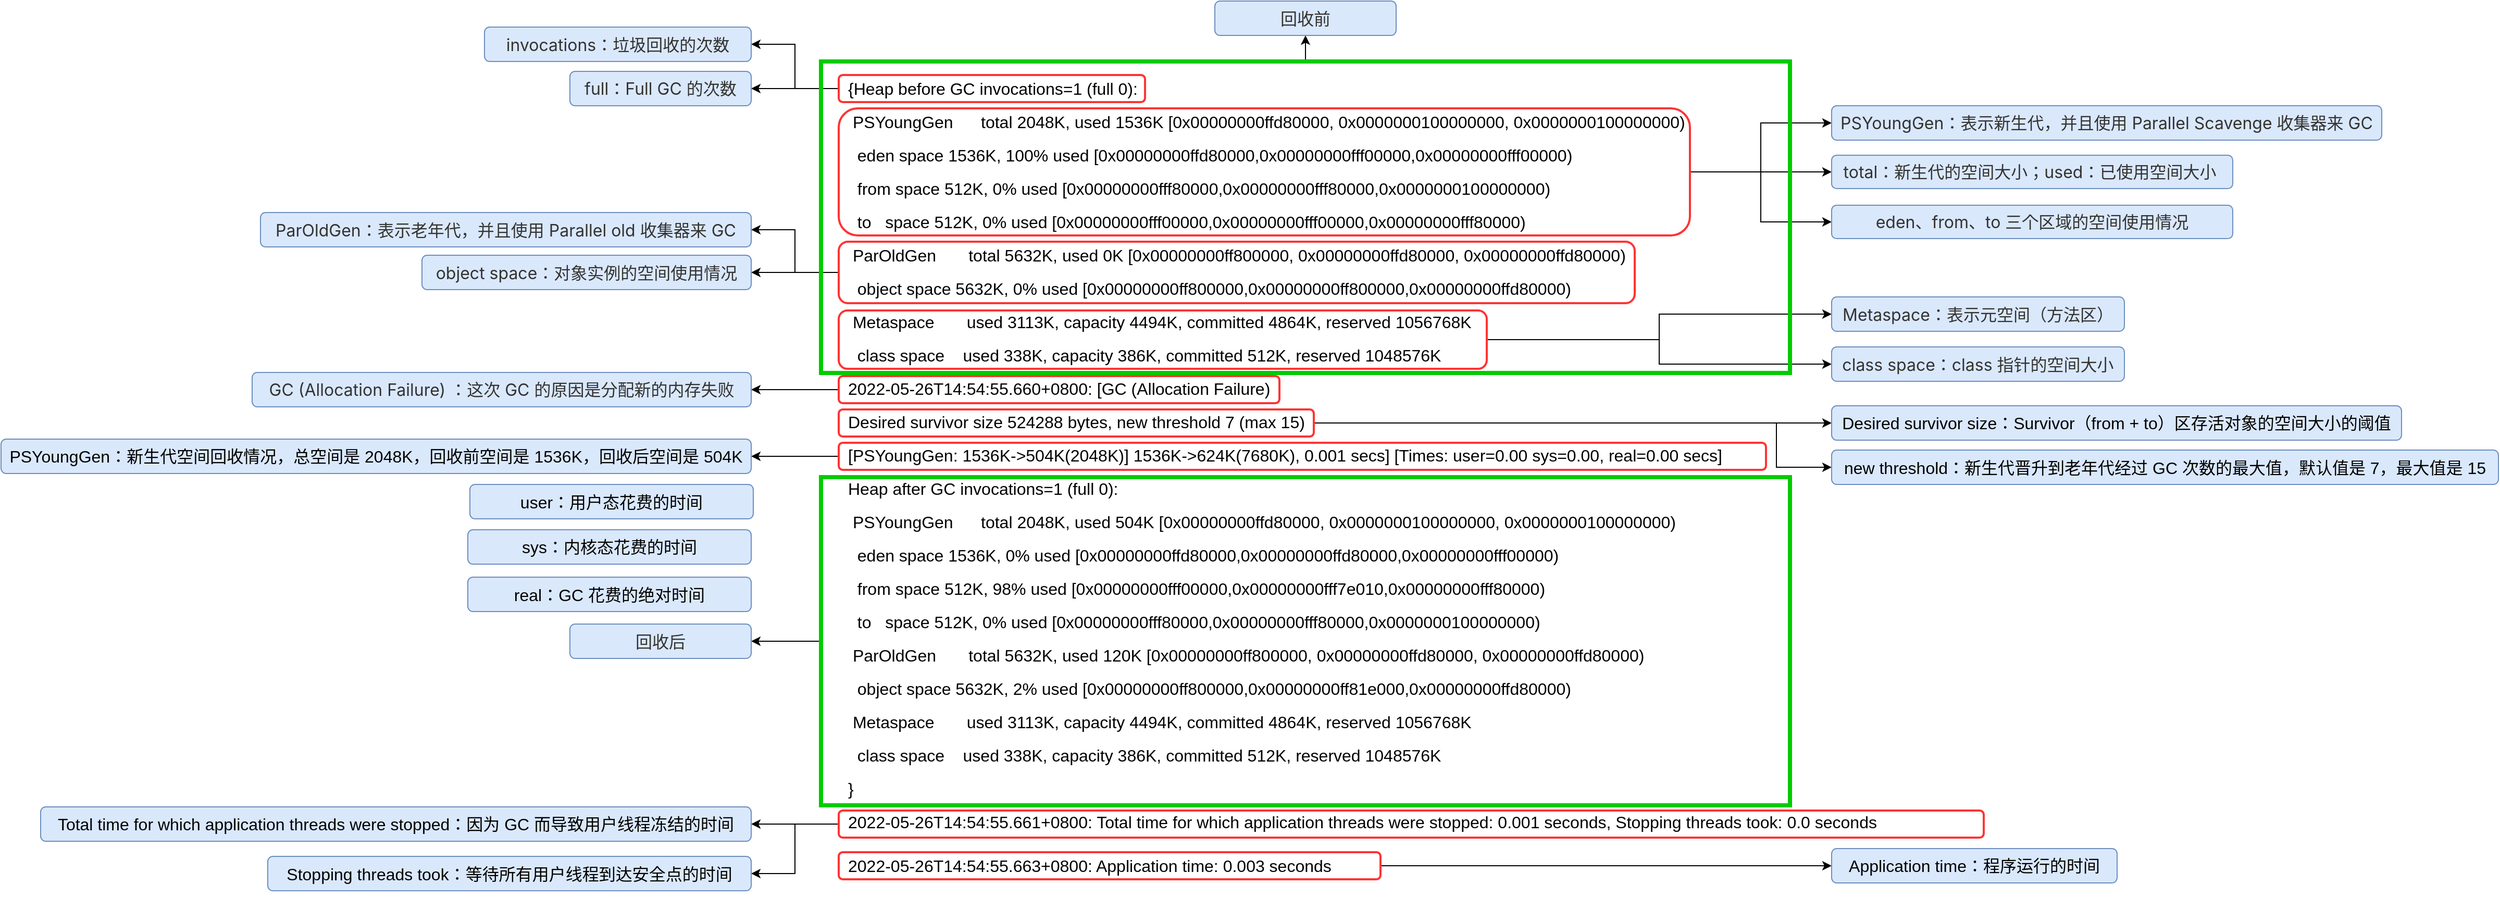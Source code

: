 <mxfile version="18.1.2" type="github">
  <diagram id="NlRJxYW8UpilXBL_nWnW" name="Page-1">
    <mxGraphModel dx="2130" dy="727" grid="0" gridSize="10" guides="1" tooltips="1" connect="1" arrows="1" fold="1" page="1" pageScale="1" pageWidth="827" pageHeight="1169" math="0" shadow="0">
      <root>
        <mxCell id="0" />
        <mxCell id="1" parent="0" />
        <mxCell id="u_Nbogl8nR4eLy22-XEc-72" style="edgeStyle=orthogonalEdgeStyle;rounded=0;orthogonalLoop=1;jettySize=auto;html=1;fontSize=16;" edge="1" parent="1" source="u_Nbogl8nR4eLy22-XEc-67" target="u_Nbogl8nR4eLy22-XEc-71">
          <mxGeometry relative="1" as="geometry" />
        </mxCell>
        <mxCell id="u_Nbogl8nR4eLy22-XEc-3" value="&lt;p style=&quot;line-height: 2;&quot;&gt;&lt;span style=&quot;background-color: initial;&quot;&gt;{Heap before GC invocations=1 (full 0):&lt;/span&gt;&lt;br&gt;&lt;span style=&quot;background-color: initial;&quot;&gt;&amp;nbsp;PSYoungGen&amp;nbsp; &amp;nbsp; &amp;nbsp; total 2048K, used 1536K [0x00000000ffd80000, 0x0000000100000000, 0x0000000100000000)&lt;/span&gt;&lt;br&gt;&lt;span style=&quot;background-color: initial;&quot;&gt;&amp;nbsp; eden space 1536K, 100% used [0x00000000ffd80000,0x00000000fff00000,0x00000000fff00000)&lt;/span&gt;&lt;br&gt;&lt;span style=&quot;background-color: initial;&quot;&gt;&amp;nbsp; from space 512K, 0% used [0x00000000fff80000,0x00000000fff80000,0x0000000100000000)&lt;/span&gt;&lt;br&gt;&lt;span style=&quot;background-color: initial;&quot;&gt;&amp;nbsp; to&amp;nbsp; &amp;nbsp;space 512K, 0% used [0x00000000fff00000,0x00000000fff00000,0x00000000fff80000)&lt;/span&gt;&lt;br&gt;&lt;span style=&quot;background-color: initial;&quot;&gt;&amp;nbsp;ParOldGen&amp;nbsp; &amp;nbsp; &amp;nbsp; &amp;nbsp;total 5632K, used 0K [0x00000000ff800000, 0x00000000ffd80000, 0x00000000ffd80000)&lt;/span&gt;&lt;br&gt;&lt;span style=&quot;background-color: initial;&quot;&gt;&amp;nbsp; object space 5632K, 0% used [0x00000000ff800000,0x00000000ff800000,0x00000000ffd80000)&lt;/span&gt;&lt;br&gt;&lt;span style=&quot;background-color: initial;&quot;&gt;&amp;nbsp;Metaspace&amp;nbsp; &amp;nbsp; &amp;nbsp; &amp;nbsp;used 3113K, capacity 4494K, committed 4864K, reserved 1056768K&lt;/span&gt;&lt;br&gt;&lt;span style=&quot;background-color: initial;&quot;&gt;&amp;nbsp; class space&amp;nbsp; &amp;nbsp; used 338K, capacity 386K, committed 512K, reserved 1048576K&lt;/span&gt;&lt;br&gt;&lt;span style=&quot;background-color: initial;&quot;&gt;2022-05-26T14:54:55.660+0800: [GC (Allocation Failure)&amp;nbsp;&lt;/span&gt;&lt;br&gt;&lt;span style=&quot;background-color: initial;&quot;&gt;Desired survivor size 524288 bytes, new threshold 7 (max 15)&lt;/span&gt;&lt;br&gt;&lt;span style=&quot;background-color: initial;&quot;&gt;[PSYoungGen: 1536K-&amp;gt;504K(2048K)] 1536K-&amp;gt;624K(7680K), 0.001 secs] [Times: user=0.00 sys=0.00, real=0.00 secs]&amp;nbsp;&lt;/span&gt;&lt;br&gt;&lt;span style=&quot;background-color: initial;&quot;&gt;Heap after GC invocations=1 (full 0):&lt;/span&gt;&lt;br&gt;&lt;span style=&quot;background-color: initial;&quot;&gt;&amp;nbsp;PSYoungGen&amp;nbsp; &amp;nbsp; &amp;nbsp; total 2048K, used 504K [0x00000000ffd80000, 0x0000000100000000, 0x0000000100000000)&lt;/span&gt;&lt;br&gt;&lt;span style=&quot;background-color: initial;&quot;&gt;&amp;nbsp; eden space 1536K, 0% used [0x00000000ffd80000,0x00000000ffd80000,0x00000000fff00000)&lt;/span&gt;&lt;br&gt;&lt;span style=&quot;background-color: initial;&quot;&gt;&amp;nbsp; from space 512K, 98% used [0x00000000fff00000,0x00000000fff7e010,0x00000000fff80000)&lt;/span&gt;&lt;br&gt;&lt;span style=&quot;background-color: initial;&quot;&gt;&amp;nbsp; to&amp;nbsp; &amp;nbsp;space 512K, 0% used [0x00000000fff80000,0x00000000fff80000,0x0000000100000000)&lt;/span&gt;&lt;br&gt;&lt;span style=&quot;background-color: initial;&quot;&gt;&amp;nbsp;ParOldGen&amp;nbsp; &amp;nbsp; &amp;nbsp; &amp;nbsp;total 5632K, used 120K [0x00000000ff800000, 0x00000000ffd80000, 0x00000000ffd80000)&lt;/span&gt;&lt;br&gt;&lt;span style=&quot;background-color: initial;&quot;&gt;&amp;nbsp; object space 5632K, 2% used [0x00000000ff800000,0x00000000ff81e000,0x00000000ffd80000)&lt;/span&gt;&lt;br&gt;&lt;span style=&quot;background-color: initial;&quot;&gt;&amp;nbsp;Metaspace&amp;nbsp; &amp;nbsp; &amp;nbsp; &amp;nbsp;used 3113K, capacity 4494K, committed 4864K, reserved 1056768K&lt;/span&gt;&lt;br&gt;&lt;span style=&quot;background-color: initial;&quot;&gt;&amp;nbsp; class space&amp;nbsp; &amp;nbsp; used 338K, capacity 386K, committed 512K, reserved 1048576K&lt;/span&gt;&lt;br&gt;&lt;span style=&quot;background-color: initial;&quot;&gt;}&lt;/span&gt;&lt;br&gt;&lt;span style=&quot;background-color: initial;&quot;&gt;2022-05-26T14:54:55.661+0800: Total time for which application threads were stopped: 0.001 seconds, Stopping threads took: 0.0 seconds&lt;/span&gt;&lt;br&gt;&lt;/p&gt;&lt;div style=&quot;&quot;&gt;&lt;font style=&quot;font-size: 16px;&quot;&gt;2022-05-26T14:54:55.663+0800: Application time: 0.003 seconds&lt;/font&gt;&lt;/div&gt;&lt;p&gt;&lt;/p&gt;" style="text;html=1;align=left;verticalAlign=middle;resizable=0;points=[];autosize=1;strokeColor=none;fillColor=none;fontSize=16;" vertex="1" parent="1">
          <mxGeometry x="181" y="93" width="1090" height="810" as="geometry" />
        </mxCell>
        <mxCell id="u_Nbogl8nR4eLy22-XEc-8" style="edgeStyle=orthogonalEdgeStyle;rounded=0;orthogonalLoop=1;jettySize=auto;html=1;entryX=1;entryY=0.5;entryDx=0;entryDy=0;fontSize=16;" edge="1" parent="1" source="u_Nbogl8nR4eLy22-XEc-6" target="u_Nbogl8nR4eLy22-XEc-7">
          <mxGeometry relative="1" as="geometry" />
        </mxCell>
        <mxCell id="u_Nbogl8nR4eLy22-XEc-10" value="" style="edgeStyle=orthogonalEdgeStyle;rounded=0;orthogonalLoop=1;jettySize=auto;html=1;fontSize=16;entryX=1;entryY=0.5;entryDx=0;entryDy=0;" edge="1" parent="1" source="u_Nbogl8nR4eLy22-XEc-6" target="u_Nbogl8nR4eLy22-XEc-9">
          <mxGeometry relative="1" as="geometry" />
        </mxCell>
        <mxCell id="u_Nbogl8nR4eLy22-XEc-6" value="" style="rounded=1;whiteSpace=wrap;html=1;fontSize=16;fillColor=none;strokeWidth=2;strokeColor=#FF3333;" vertex="1" parent="1">
          <mxGeometry x="174" y="115" width="294" height="26" as="geometry" />
        </mxCell>
        <mxCell id="u_Nbogl8nR4eLy22-XEc-7" value="&lt;div style=&quot;text-align: start;&quot;&gt;&lt;span style=&quot;background-color: initial;&quot;&gt;&lt;font face=&quot;-apple-system, system-ui, Segoe UI, Roboto, Ubuntu, Cantarell, Noto Sans, sans-serif, BlinkMacSystemFont, Helvetica Neue, PingFang SC, Hiragino Sans GB, Microsoft YaHei, Arial&quot; color=&quot;#333333&quot;&gt;invocations：垃圾回收的次数&lt;/font&gt;&lt;/span&gt;&lt;/div&gt;" style="rounded=1;whiteSpace=wrap;html=1;fontSize=16;strokeColor=#6c8ebf;strokeWidth=1;fillColor=#dae8fc;" vertex="1" parent="1">
          <mxGeometry x="-166" y="69" width="256" height="33" as="geometry" />
        </mxCell>
        <mxCell id="u_Nbogl8nR4eLy22-XEc-9" value="&lt;div style=&quot;text-align: start;&quot;&gt;&lt;span style=&quot;background-color: initial;&quot;&gt;&lt;font face=&quot;-apple-system, system-ui, Segoe UI, Roboto, Ubuntu, Cantarell, Noto Sans, sans-serif, BlinkMacSystemFont, Helvetica Neue, PingFang SC, Hiragino Sans GB, Microsoft YaHei, Arial&quot; color=&quot;#333333&quot;&gt;full：Full GC 的次数&lt;/font&gt;&lt;/span&gt;&lt;/div&gt;" style="rounded=1;whiteSpace=wrap;html=1;fontSize=16;strokeColor=#6c8ebf;strokeWidth=1;fillColor=#dae8fc;" vertex="1" parent="1">
          <mxGeometry x="-84" y="111.5" width="174" height="33" as="geometry" />
        </mxCell>
        <mxCell id="u_Nbogl8nR4eLy22-XEc-41" style="edgeStyle=orthogonalEdgeStyle;rounded=0;orthogonalLoop=1;jettySize=auto;html=1;fontSize=16;" edge="1" parent="1" source="u_Nbogl8nR4eLy22-XEc-11" target="u_Nbogl8nR4eLy22-XEc-39">
          <mxGeometry relative="1" as="geometry" />
        </mxCell>
        <mxCell id="u_Nbogl8nR4eLy22-XEc-42" style="edgeStyle=orthogonalEdgeStyle;rounded=0;orthogonalLoop=1;jettySize=auto;html=1;fontSize=16;" edge="1" parent="1" source="u_Nbogl8nR4eLy22-XEc-11" target="u_Nbogl8nR4eLy22-XEc-38">
          <mxGeometry relative="1" as="geometry" />
        </mxCell>
        <mxCell id="u_Nbogl8nR4eLy22-XEc-43" style="edgeStyle=orthogonalEdgeStyle;rounded=0;orthogonalLoop=1;jettySize=auto;html=1;fontSize=16;" edge="1" parent="1" source="u_Nbogl8nR4eLy22-XEc-11" target="u_Nbogl8nR4eLy22-XEc-40">
          <mxGeometry relative="1" as="geometry" />
        </mxCell>
        <mxCell id="u_Nbogl8nR4eLy22-XEc-11" value="" style="rounded=1;whiteSpace=wrap;html=1;fontSize=16;fillColor=none;strokeWidth=2;strokeColor=#FF3333;" vertex="1" parent="1">
          <mxGeometry x="174" y="147" width="817" height="122" as="geometry" />
        </mxCell>
        <mxCell id="u_Nbogl8nR4eLy22-XEc-25" style="edgeStyle=orthogonalEdgeStyle;rounded=0;orthogonalLoop=1;jettySize=auto;html=1;fontSize=16;" edge="1" parent="1" source="u_Nbogl8nR4eLy22-XEc-19" target="u_Nbogl8nR4eLy22-XEc-24">
          <mxGeometry relative="1" as="geometry" />
        </mxCell>
        <mxCell id="u_Nbogl8nR4eLy22-XEc-27" style="edgeStyle=orthogonalEdgeStyle;rounded=0;orthogonalLoop=1;jettySize=auto;html=1;fontSize=16;" edge="1" parent="1" source="u_Nbogl8nR4eLy22-XEc-19" target="u_Nbogl8nR4eLy22-XEc-26">
          <mxGeometry relative="1" as="geometry" />
        </mxCell>
        <mxCell id="u_Nbogl8nR4eLy22-XEc-19" value="" style="rounded=1;whiteSpace=wrap;html=1;fontSize=16;fillColor=none;strokeWidth=2;strokeColor=#FF3333;" vertex="1" parent="1">
          <mxGeometry x="174" y="275" width="764" height="59" as="geometry" />
        </mxCell>
        <mxCell id="u_Nbogl8nR4eLy22-XEc-48" style="edgeStyle=orthogonalEdgeStyle;rounded=0;orthogonalLoop=1;jettySize=auto;html=1;fontSize=16;" edge="1" parent="1" source="u_Nbogl8nR4eLy22-XEc-20" target="u_Nbogl8nR4eLy22-XEc-44">
          <mxGeometry relative="1" as="geometry" />
        </mxCell>
        <mxCell id="u_Nbogl8nR4eLy22-XEc-49" style="edgeStyle=orthogonalEdgeStyle;rounded=0;orthogonalLoop=1;jettySize=auto;html=1;fontSize=16;" edge="1" parent="1" source="u_Nbogl8nR4eLy22-XEc-20" target="u_Nbogl8nR4eLy22-XEc-45">
          <mxGeometry relative="1" as="geometry" />
        </mxCell>
        <mxCell id="u_Nbogl8nR4eLy22-XEc-20" value="" style="rounded=1;whiteSpace=wrap;html=1;fontSize=16;fillColor=none;strokeWidth=2;strokeColor=#FF3333;" vertex="1" parent="1">
          <mxGeometry x="174" y="341" width="622" height="56" as="geometry" />
        </mxCell>
        <mxCell id="u_Nbogl8nR4eLy22-XEc-34" style="edgeStyle=orthogonalEdgeStyle;rounded=0;orthogonalLoop=1;jettySize=auto;html=1;entryX=1;entryY=0.5;entryDx=0;entryDy=0;fontSize=16;" edge="1" parent="1" source="u_Nbogl8nR4eLy22-XEc-21" target="u_Nbogl8nR4eLy22-XEc-28">
          <mxGeometry relative="1" as="geometry" />
        </mxCell>
        <mxCell id="u_Nbogl8nR4eLy22-XEc-21" value="" style="rounded=1;whiteSpace=wrap;html=1;fontSize=16;fillColor=none;strokeWidth=2;strokeColor=#FF3333;" vertex="1" parent="1">
          <mxGeometry x="174" y="404" width="423" height="26" as="geometry" />
        </mxCell>
        <mxCell id="u_Nbogl8nR4eLy22-XEc-52" style="edgeStyle=orthogonalEdgeStyle;rounded=0;orthogonalLoop=1;jettySize=auto;html=1;fontSize=16;entryX=0;entryY=0.5;entryDx=0;entryDy=0;" edge="1" parent="1" source="u_Nbogl8nR4eLy22-XEc-22" target="u_Nbogl8nR4eLy22-XEc-51">
          <mxGeometry relative="1" as="geometry">
            <Array as="points">
              <mxPoint x="1074" y="449" />
              <mxPoint x="1074" y="492" />
            </Array>
          </mxGeometry>
        </mxCell>
        <mxCell id="u_Nbogl8nR4eLy22-XEc-63" style="edgeStyle=orthogonalEdgeStyle;rounded=0;orthogonalLoop=1;jettySize=auto;html=1;fontSize=16;" edge="1" parent="1" source="u_Nbogl8nR4eLy22-XEc-22" target="u_Nbogl8nR4eLy22-XEc-62">
          <mxGeometry relative="1" as="geometry" />
        </mxCell>
        <mxCell id="u_Nbogl8nR4eLy22-XEc-22" value="" style="rounded=1;whiteSpace=wrap;html=1;fontSize=16;fillColor=none;strokeWidth=2;strokeColor=#FF3333;" vertex="1" parent="1">
          <mxGeometry x="174" y="436" width="456" height="26" as="geometry" />
        </mxCell>
        <mxCell id="u_Nbogl8nR4eLy22-XEc-54" style="edgeStyle=orthogonalEdgeStyle;rounded=0;orthogonalLoop=1;jettySize=auto;html=1;fontSize=16;" edge="1" parent="1" source="u_Nbogl8nR4eLy22-XEc-23" target="u_Nbogl8nR4eLy22-XEc-53">
          <mxGeometry relative="1" as="geometry" />
        </mxCell>
        <mxCell id="u_Nbogl8nR4eLy22-XEc-23" value="" style="rounded=1;whiteSpace=wrap;html=1;fontSize=16;fillColor=none;strokeWidth=2;strokeColor=#FF3333;" vertex="1" parent="1">
          <mxGeometry x="174" y="468" width="890" height="26" as="geometry" />
        </mxCell>
        <mxCell id="u_Nbogl8nR4eLy22-XEc-24" value="&lt;div style=&quot;text-align: start;&quot;&gt;&lt;span style=&quot;background-color: initial;&quot;&gt;&lt;font face=&quot;-apple-system, system-ui, Segoe UI, Roboto, Ubuntu, Cantarell, Noto Sans, sans-serif, BlinkMacSystemFont, Helvetica Neue, PingFang SC, Hiragino Sans GB, Microsoft YaHei, Arial&quot; color=&quot;#333333&quot;&gt;ParOldGen&lt;/font&gt;&lt;/span&gt;&lt;font style=&quot;background-color: initial;&quot; face=&quot;-apple-system, system-ui, Segoe UI, Roboto, Ubuntu, Cantarell, Noto Sans, sans-serif, BlinkMacSystemFont, Helvetica Neue, PingFang SC, Hiragino Sans GB, Microsoft YaHei, Arial&quot; color=&quot;#333333&quot;&gt;：表示老年代，&lt;/font&gt;&lt;span style=&quot;background-color: initial;&quot;&gt;&lt;font face=&quot;-apple-system, system-ui, Segoe UI, Roboto, Ubuntu, Cantarell, Noto Sans, sans-serif, BlinkMacSystemFont, Helvetica Neue, PingFang SC, Hiragino Sans GB, Microsoft YaHei, Arial&quot; color=&quot;#333333&quot;&gt;并且使用 Parallel old&amp;nbsp;收集器来 GC&lt;/font&gt;&lt;/span&gt;&lt;/div&gt;" style="rounded=1;whiteSpace=wrap;html=1;fontSize=16;strokeColor=#6c8ebf;strokeWidth=1;fillColor=#dae8fc;" vertex="1" parent="1">
          <mxGeometry x="-381" y="247" width="471" height="33" as="geometry" />
        </mxCell>
        <mxCell id="u_Nbogl8nR4eLy22-XEc-26" value="&lt;div style=&quot;text-align: start;&quot;&gt;&lt;font face=&quot;-apple-system, system-ui, Segoe UI, Roboto, Ubuntu, Cantarell, Noto Sans, sans-serif, BlinkMacSystemFont, Helvetica Neue, PingFang SC, Hiragino Sans GB, Microsoft YaHei, Arial&quot; color=&quot;#333333&quot;&gt;object space：对象实例的空间使用情况&lt;/font&gt;&lt;br&gt;&lt;/div&gt;" style="rounded=1;whiteSpace=wrap;html=1;fontSize=16;strokeColor=#6c8ebf;strokeWidth=1;fillColor=#dae8fc;" vertex="1" parent="1">
          <mxGeometry x="-226" y="288" width="316" height="33" as="geometry" />
        </mxCell>
        <mxCell id="u_Nbogl8nR4eLy22-XEc-28" value="&lt;div style=&quot;text-align: start;&quot;&gt;&lt;span style=&quot;background-color: initial;&quot;&gt;&lt;font face=&quot;-apple-system, system-ui, Segoe UI, Roboto, Ubuntu, Cantarell, Noto Sans, sans-serif, BlinkMacSystemFont, Helvetica Neue, PingFang SC, Hiragino Sans GB, Microsoft YaHei, Arial&quot; color=&quot;#333333&quot;&gt;GC (Allocation Failure) ：&lt;/font&gt;&lt;/span&gt;&lt;span style=&quot;color: rgb(51, 51, 51); font-family: -apple-system, system-ui, &amp;quot;Segoe UI&amp;quot;, Roboto, Ubuntu, Cantarell, &amp;quot;Noto Sans&amp;quot;, sans-serif, BlinkMacSystemFont, &amp;quot;Helvetica Neue&amp;quot;, &amp;quot;PingFang SC&amp;quot;, &amp;quot;Hiragino Sans GB&amp;quot;, &amp;quot;Microsoft YaHei&amp;quot;, Arial; background-color: initial;&quot;&gt;这次 GC 的原因是分配新的内存失败&lt;/span&gt;&lt;/div&gt;" style="rounded=1;whiteSpace=wrap;html=1;fontSize=16;strokeColor=#6c8ebf;strokeWidth=1;fillColor=#dae8fc;" vertex="1" parent="1">
          <mxGeometry x="-389" y="400.5" width="479" height="33" as="geometry" />
        </mxCell>
        <mxCell id="u_Nbogl8nR4eLy22-XEc-38" value="&lt;div style=&quot;text-align: start;&quot;&gt;&lt;font face=&quot;-apple-system, system-ui, Segoe UI, Roboto, Ubuntu, Cantarell, Noto Sans, sans-serif, BlinkMacSystemFont, Helvetica Neue, PingFang SC, Hiragino Sans GB, Microsoft YaHei, Arial&quot; color=&quot;#333333&quot;&gt;PSYoungGen：表示新生代，&lt;/font&gt;&lt;span style=&quot;color: rgb(51, 51, 51); font-family: -apple-system, system-ui, &amp;quot;Segoe UI&amp;quot;, Roboto, Ubuntu, Cantarell, &amp;quot;Noto Sans&amp;quot;, sans-serif, BlinkMacSystemFont, &amp;quot;Helvetica Neue&amp;quot;, &amp;quot;PingFang SC&amp;quot;, &amp;quot;Hiragino Sans GB&amp;quot;, &amp;quot;Microsoft YaHei&amp;quot;, Arial; background-color: initial;&quot;&gt;并且使用 Parallel Scavenge 收集器来 GC&lt;/span&gt;&lt;/div&gt;" style="rounded=1;whiteSpace=wrap;html=1;fontSize=16;strokeColor=#6c8ebf;strokeWidth=1;fillColor=#dae8fc;" vertex="1" parent="1">
          <mxGeometry x="1127" y="144.5" width="528" height="33" as="geometry" />
        </mxCell>
        <mxCell id="u_Nbogl8nR4eLy22-XEc-39" value="&lt;div style=&quot;text-align: start;&quot;&gt;&lt;font face=&quot;-apple-system, system-ui, Segoe UI, Roboto, Ubuntu, Cantarell, Noto Sans, sans-serif, BlinkMacSystemFont, Helvetica Neue, PingFang SC, Hiragino Sans GB, Microsoft YaHei, Arial&quot; color=&quot;#333333&quot;&gt;total：新生代的空间大小；&lt;/font&gt;&lt;span style=&quot;color: rgb(51, 51, 51); font-family: -apple-system, system-ui, &amp;quot;Segoe UI&amp;quot;, Roboto, Ubuntu, Cantarell, &amp;quot;Noto Sans&amp;quot;, sans-serif, BlinkMacSystemFont, &amp;quot;Helvetica Neue&amp;quot;, &amp;quot;PingFang SC&amp;quot;, &amp;quot;Hiragino Sans GB&amp;quot;, &amp;quot;Microsoft YaHei&amp;quot;, Arial; background-color: initial;&quot;&gt;used：已使用空间大小&amp;nbsp;&lt;/span&gt;&lt;/div&gt;" style="rounded=1;whiteSpace=wrap;html=1;fontSize=16;strokeColor=#6c8ebf;strokeWidth=1;fillColor=#dae8fc;" vertex="1" parent="1">
          <mxGeometry x="1127" y="192" width="385" height="32" as="geometry" />
        </mxCell>
        <mxCell id="u_Nbogl8nR4eLy22-XEc-40" value="&lt;div style=&quot;text-align: start;&quot;&gt;&lt;font face=&quot;-apple-system, system-ui, Segoe UI, Roboto, Ubuntu, Cantarell, Noto Sans, sans-serif, BlinkMacSystemFont, Helvetica Neue, PingFang SC, Hiragino Sans GB, Microsoft YaHei, Arial&quot; color=&quot;#333333&quot;&gt;eden、from、to 三个区域的空间使用情况&lt;/font&gt;&lt;/div&gt;" style="rounded=1;whiteSpace=wrap;html=1;fontSize=16;strokeColor=#6c8ebf;strokeWidth=1;fillColor=#dae8fc;" vertex="1" parent="1">
          <mxGeometry x="1127" y="240" width="385" height="32" as="geometry" />
        </mxCell>
        <mxCell id="u_Nbogl8nR4eLy22-XEc-44" value="&lt;div style=&quot;text-align: start;&quot;&gt;&lt;font face=&quot;-apple-system, system-ui, Segoe UI, Roboto, Ubuntu, Cantarell, Noto Sans, sans-serif, BlinkMacSystemFont, Helvetica Neue, PingFang SC, Hiragino Sans GB, Microsoft YaHei, Arial&quot; color=&quot;#333333&quot;&gt;Metaspace：表示元空间（方法区）&lt;/font&gt;&lt;br&gt;&lt;/div&gt;" style="rounded=1;whiteSpace=wrap;html=1;fontSize=16;strokeColor=#6c8ebf;strokeWidth=1;fillColor=#dae8fc;" vertex="1" parent="1">
          <mxGeometry x="1127" y="328" width="281" height="33" as="geometry" />
        </mxCell>
        <mxCell id="u_Nbogl8nR4eLy22-XEc-45" value="&lt;div style=&quot;text-align: start;&quot;&gt;&lt;font face=&quot;-apple-system, system-ui, Segoe UI, Roboto, Ubuntu, Cantarell, Noto Sans, sans-serif, BlinkMacSystemFont, Helvetica Neue, PingFang SC, Hiragino Sans GB, Microsoft YaHei, Arial&quot; color=&quot;#333333&quot;&gt;class space：class 指针的空间大小&lt;/font&gt;&lt;br&gt;&lt;/div&gt;" style="rounded=1;whiteSpace=wrap;html=1;fontSize=16;strokeColor=#6c8ebf;strokeWidth=1;fillColor=#dae8fc;" vertex="1" parent="1">
          <mxGeometry x="1127" y="376" width="281" height="33" as="geometry" />
        </mxCell>
        <mxCell id="u_Nbogl8nR4eLy22-XEc-51" value="&lt;div style=&quot;text-align: start;&quot;&gt;new threshold：新生代晋升到老年代经过 GC 次数的最大值，默认值是 7，最大值是 15&lt;br&gt;&lt;/div&gt;" style="rounded=1;whiteSpace=wrap;html=1;fontSize=16;strokeColor=#6c8ebf;strokeWidth=1;fillColor=#dae8fc;" vertex="1" parent="1">
          <mxGeometry x="1127" y="475" width="640" height="33" as="geometry" />
        </mxCell>
        <mxCell id="u_Nbogl8nR4eLy22-XEc-53" value="&lt;div style=&quot;text-align: start;&quot;&gt;PSYoungGen：新生代空间回收情况，总空间是 2048K，回收前空间是 1536K，回收后空间是 504K&lt;/div&gt;" style="rounded=1;whiteSpace=wrap;html=1;fontSize=16;strokeColor=#6c8ebf;strokeWidth=1;fillColor=#dae8fc;" vertex="1" parent="1">
          <mxGeometry x="-630" y="464.5" width="720" height="33" as="geometry" />
        </mxCell>
        <mxCell id="u_Nbogl8nR4eLy22-XEc-58" style="edgeStyle=orthogonalEdgeStyle;rounded=0;orthogonalLoop=1;jettySize=auto;html=1;fontSize=16;" edge="1" parent="1" source="u_Nbogl8nR4eLy22-XEc-55" target="u_Nbogl8nR4eLy22-XEc-57">
          <mxGeometry relative="1" as="geometry" />
        </mxCell>
        <mxCell id="u_Nbogl8nR4eLy22-XEc-55" value="" style="rounded=1;whiteSpace=wrap;html=1;fontSize=16;fillColor=none;strokeWidth=2;strokeColor=#FF3333;" vertex="1" parent="1">
          <mxGeometry x="174" y="861" width="520" height="26" as="geometry" />
        </mxCell>
        <mxCell id="u_Nbogl8nR4eLy22-XEc-60" style="edgeStyle=orthogonalEdgeStyle;rounded=0;orthogonalLoop=1;jettySize=auto;html=1;fontSize=16;" edge="1" parent="1" source="u_Nbogl8nR4eLy22-XEc-56" target="u_Nbogl8nR4eLy22-XEc-59">
          <mxGeometry relative="1" as="geometry" />
        </mxCell>
        <mxCell id="u_Nbogl8nR4eLy22-XEc-65" style="edgeStyle=orthogonalEdgeStyle;rounded=0;orthogonalLoop=1;jettySize=auto;html=1;entryX=1;entryY=0.5;entryDx=0;entryDy=0;fontSize=16;" edge="1" parent="1" source="u_Nbogl8nR4eLy22-XEc-56" target="u_Nbogl8nR4eLy22-XEc-61">
          <mxGeometry relative="1" as="geometry" />
        </mxCell>
        <mxCell id="u_Nbogl8nR4eLy22-XEc-56" value="" style="rounded=1;whiteSpace=wrap;html=1;fontSize=16;fillColor=none;strokeWidth=2;strokeColor=#FF3333;" vertex="1" parent="1">
          <mxGeometry x="174" y="821" width="1099" height="26" as="geometry" />
        </mxCell>
        <mxCell id="u_Nbogl8nR4eLy22-XEc-57" value="&lt;div style=&quot;text-align: start;&quot;&gt;Application time：程序运行的时间&lt;br&gt;&lt;/div&gt;" style="rounded=1;whiteSpace=wrap;html=1;fontSize=16;strokeColor=#6c8ebf;strokeWidth=1;fillColor=#dae8fc;" vertex="1" parent="1">
          <mxGeometry x="1127" y="857.5" width="274" height="33" as="geometry" />
        </mxCell>
        <mxCell id="u_Nbogl8nR4eLy22-XEc-59" value="&lt;div style=&quot;text-align: start;&quot;&gt;Total time for which application threads were stopped：因为 GC 而导致用户线程冻结的时间&lt;br&gt;&lt;/div&gt;" style="rounded=1;whiteSpace=wrap;html=1;fontSize=16;strokeColor=#6c8ebf;strokeWidth=1;fillColor=#dae8fc;" vertex="1" parent="1">
          <mxGeometry x="-592" y="817.5" width="682" height="33" as="geometry" />
        </mxCell>
        <mxCell id="u_Nbogl8nR4eLy22-XEc-61" value="&lt;div style=&quot;text-align: start;&quot;&gt;Stopping threads took：等待所有用户线程到达安全点的时间&lt;br&gt;&lt;/div&gt;" style="rounded=1;whiteSpace=wrap;html=1;fontSize=16;strokeColor=#6c8ebf;strokeWidth=1;fillColor=#dae8fc;" vertex="1" parent="1">
          <mxGeometry x="-374" y="865" width="464" height="33" as="geometry" />
        </mxCell>
        <mxCell id="u_Nbogl8nR4eLy22-XEc-62" value="&lt;div style=&quot;text-align: start;&quot;&gt;Desired survivor size：Survivor（from + to）区存活对象的空间大小的阈值&lt;br&gt;&lt;/div&gt;" style="rounded=1;whiteSpace=wrap;html=1;fontSize=16;strokeColor=#6c8ebf;strokeWidth=1;fillColor=#dae8fc;" vertex="1" parent="1">
          <mxGeometry x="1127" y="432.5" width="547" height="33" as="geometry" />
        </mxCell>
        <mxCell id="u_Nbogl8nR4eLy22-XEc-64" value="&lt;div style=&quot;text-align: start;&quot;&gt;user：用户态花费的时间&lt;/div&gt;" style="rounded=1;whiteSpace=wrap;html=1;fontSize=16;strokeColor=#6c8ebf;strokeWidth=1;fillColor=#dae8fc;" vertex="1" parent="1">
          <mxGeometry x="-180" y="508" width="272" height="33" as="geometry" />
        </mxCell>
        <mxCell id="u_Nbogl8nR4eLy22-XEc-67" value="" style="rounded=0;whiteSpace=wrap;html=1;fontSize=16;strokeColor=#00CC00;strokeWidth=4;fillColor=none;" vertex="1" parent="1">
          <mxGeometry x="157" y="102" width="930" height="299" as="geometry" />
        </mxCell>
        <mxCell id="u_Nbogl8nR4eLy22-XEc-74" style="edgeStyle=orthogonalEdgeStyle;rounded=0;orthogonalLoop=1;jettySize=auto;html=1;fontSize=16;" edge="1" parent="1" source="u_Nbogl8nR4eLy22-XEc-70" target="u_Nbogl8nR4eLy22-XEc-73">
          <mxGeometry relative="1" as="geometry" />
        </mxCell>
        <mxCell id="u_Nbogl8nR4eLy22-XEc-70" value="" style="rounded=0;whiteSpace=wrap;html=1;fontSize=16;strokeColor=#00CC00;strokeWidth=4;fillColor=none;" vertex="1" parent="1">
          <mxGeometry x="157" y="501" width="930" height="315" as="geometry" />
        </mxCell>
        <mxCell id="u_Nbogl8nR4eLy22-XEc-71" value="&lt;div style=&quot;text-align: start;&quot;&gt;&lt;span style=&quot;background-color: initial;&quot;&gt;&lt;font face=&quot;-apple-system, system-ui, Segoe UI, Roboto, Ubuntu, Cantarell, Noto Sans, sans-serif, BlinkMacSystemFont, Helvetica Neue, PingFang SC, Hiragino Sans GB, Microsoft YaHei, Arial&quot; color=&quot;#333333&quot;&gt;回收前&lt;/font&gt;&lt;/span&gt;&lt;/div&gt;" style="rounded=1;whiteSpace=wrap;html=1;fontSize=16;strokeColor=#6c8ebf;strokeWidth=1;fillColor=#dae8fc;" vertex="1" parent="1">
          <mxGeometry x="535" y="44" width="174" height="33" as="geometry" />
        </mxCell>
        <mxCell id="u_Nbogl8nR4eLy22-XEc-73" value="&lt;div style=&quot;text-align: start;&quot;&gt;&lt;span style=&quot;background-color: initial;&quot;&gt;&lt;font face=&quot;-apple-system, system-ui, Segoe UI, Roboto, Ubuntu, Cantarell, Noto Sans, sans-serif, BlinkMacSystemFont, Helvetica Neue, PingFang SC, Hiragino Sans GB, Microsoft YaHei, Arial&quot; color=&quot;#333333&quot;&gt;回收后&lt;/font&gt;&lt;/span&gt;&lt;/div&gt;" style="rounded=1;whiteSpace=wrap;html=1;fontSize=16;strokeColor=#6c8ebf;strokeWidth=1;fillColor=#dae8fc;" vertex="1" parent="1">
          <mxGeometry x="-84" y="642" width="174" height="33" as="geometry" />
        </mxCell>
        <mxCell id="u_Nbogl8nR4eLy22-XEc-76" value="&lt;div style=&quot;text-align: start;&quot;&gt;sys：内核态花费的时间&lt;/div&gt;" style="rounded=1;whiteSpace=wrap;html=1;fontSize=16;strokeColor=#6c8ebf;strokeWidth=1;fillColor=#dae8fc;" vertex="1" parent="1">
          <mxGeometry x="-182" y="551.5" width="272" height="33" as="geometry" />
        </mxCell>
        <mxCell id="u_Nbogl8nR4eLy22-XEc-77" value="&lt;div style=&quot;text-align: start;&quot;&gt;real：GC 花费的绝对时间&lt;/div&gt;" style="rounded=1;whiteSpace=wrap;html=1;fontSize=16;strokeColor=#6c8ebf;strokeWidth=1;fillColor=#dae8fc;" vertex="1" parent="1">
          <mxGeometry x="-182" y="597" width="272" height="33" as="geometry" />
        </mxCell>
      </root>
    </mxGraphModel>
  </diagram>
</mxfile>
